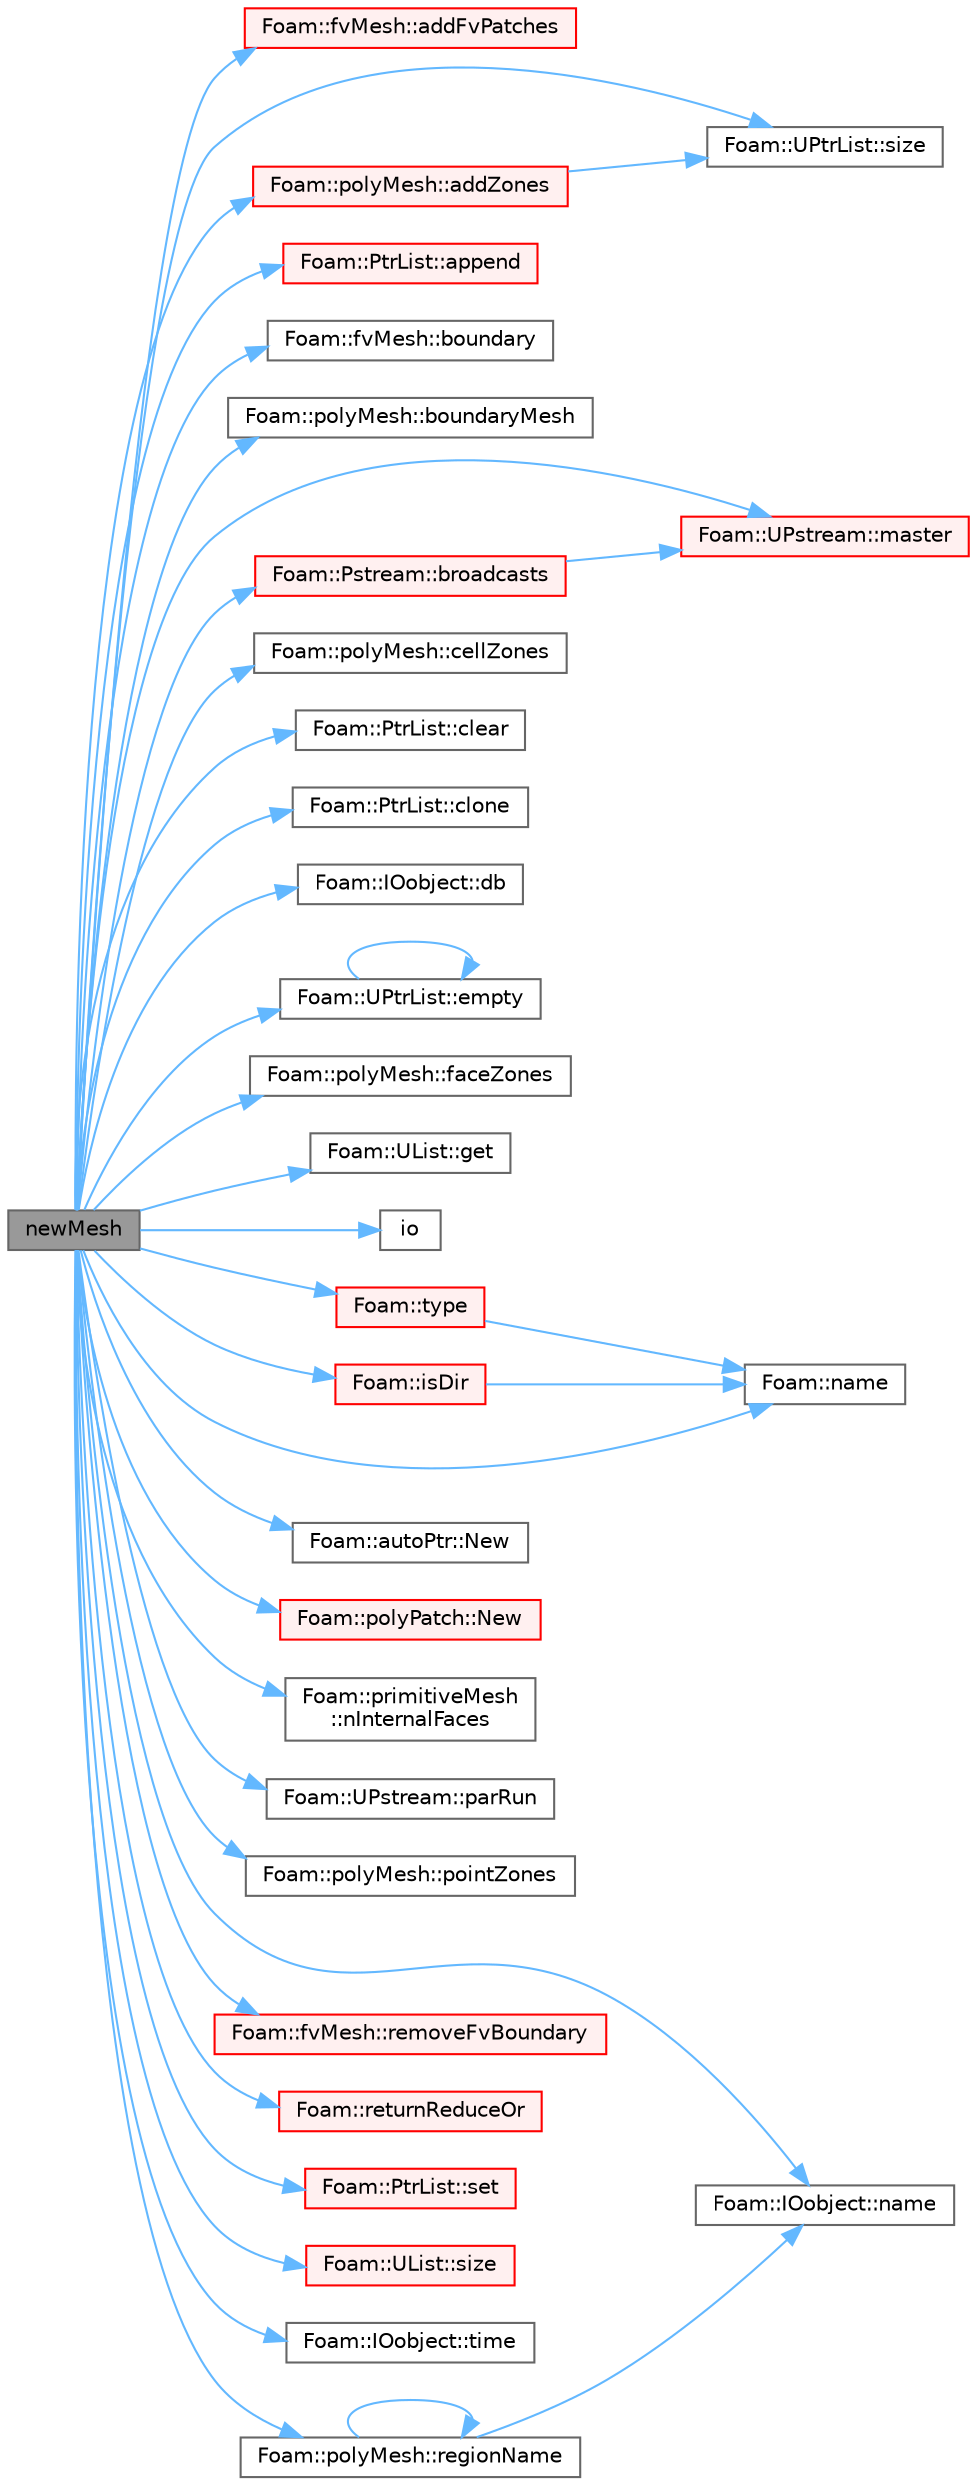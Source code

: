 digraph "newMesh"
{
 // LATEX_PDF_SIZE
  bgcolor="transparent";
  edge [fontname=Helvetica,fontsize=10,labelfontname=Helvetica,labelfontsize=10];
  node [fontname=Helvetica,fontsize=10,shape=box,height=0.2,width=0.4];
  rankdir="LR";
  Node1 [id="Node000001",label="newMesh",height=0.2,width=0.4,color="gray40", fillcolor="grey60", style="filled", fontcolor="black",tooltip=" "];
  Node1 -> Node2 [id="edge1_Node000001_Node000002",color="steelblue1",style="solid",tooltip=" "];
  Node2 [id="Node000002",label="Foam::fvMesh::addFvPatches",height=0.2,width=0.4,color="red", fillcolor="#FFF0F0", style="filled",URL="$classFoam_1_1fvMesh.html#a2a93f445b6d8b82bcb59540f94db1b8d",tooltip=" "];
  Node1 -> Node5 [id="edge2_Node000001_Node000005",color="steelblue1",style="solid",tooltip=" "];
  Node5 [id="Node000005",label="Foam::polyMesh::addZones",height=0.2,width=0.4,color="red", fillcolor="#FFF0F0", style="filled",URL="$classFoam_1_1polyMesh.html#a97137f6a3e0dc65188ec229bbdb61a2b",tooltip=" "];
  Node5 -> Node6 [id="edge3_Node000005_Node000006",color="steelblue1",style="solid",tooltip=" "];
  Node6 [id="Node000006",label="Foam::UPtrList::size",height=0.2,width=0.4,color="grey40", fillcolor="white", style="filled",URL="$classFoam_1_1UPtrList.html#a95603446b248fe1ecf5dc59bcc2eaff0",tooltip=" "];
  Node1 -> Node7 [id="edge4_Node000001_Node000007",color="steelblue1",style="solid",tooltip=" "];
  Node7 [id="Node000007",label="Foam::PtrList::append",height=0.2,width=0.4,color="red", fillcolor="#FFF0F0", style="filled",URL="$classFoam_1_1PtrList.html#a9846c2ecbc3f323d5dc356dedb2c6cbd",tooltip=" "];
  Node1 -> Node11 [id="edge5_Node000001_Node000011",color="steelblue1",style="solid",tooltip=" "];
  Node11 [id="Node000011",label="Foam::fvMesh::boundary",height=0.2,width=0.4,color="grey40", fillcolor="white", style="filled",URL="$classFoam_1_1fvMesh.html#aa4fb7dfe01b8c7688ec3feae973dff22",tooltip=" "];
  Node1 -> Node12 [id="edge6_Node000001_Node000012",color="steelblue1",style="solid",tooltip=" "];
  Node12 [id="Node000012",label="Foam::polyMesh::boundaryMesh",height=0.2,width=0.4,color="grey40", fillcolor="white", style="filled",URL="$classFoam_1_1polyMesh.html#a02c4e324237bfa4eabeec487c0a011a0",tooltip=" "];
  Node1 -> Node13 [id="edge7_Node000001_Node000013",color="steelblue1",style="solid",tooltip=" "];
  Node13 [id="Node000013",label="Foam::Pstream::broadcasts",height=0.2,width=0.4,color="red", fillcolor="#FFF0F0", style="filled",URL="$classFoam_1_1Pstream.html#afa7a0d461e6372ade669201afce0e1c3",tooltip=" "];
  Node13 -> Node18 [id="edge8_Node000013_Node000018",color="steelblue1",style="solid",tooltip=" "];
  Node18 [id="Node000018",label="Foam::UPstream::master",height=0.2,width=0.4,color="red", fillcolor="#FFF0F0", style="filled",URL="$classFoam_1_1UPstream.html#a60159c36fcc2e247e0cb24b89914f1e4",tooltip=" "];
  Node1 -> Node22 [id="edge9_Node000001_Node000022",color="steelblue1",style="solid",tooltip=" "];
  Node22 [id="Node000022",label="Foam::polyMesh::cellZones",height=0.2,width=0.4,color="grey40", fillcolor="white", style="filled",URL="$classFoam_1_1polyMesh.html#a950d3b2d24b2803abaf1f6c5068ea163",tooltip=" "];
  Node1 -> Node23 [id="edge10_Node000001_Node000023",color="steelblue1",style="solid",tooltip=" "];
  Node23 [id="Node000023",label="Foam::PtrList::clear",height=0.2,width=0.4,color="grey40", fillcolor="white", style="filled",URL="$classFoam_1_1PtrList.html#ac8bb3912a3ce86b15842e79d0b421204",tooltip=" "];
  Node1 -> Node24 [id="edge11_Node000001_Node000024",color="steelblue1",style="solid",tooltip=" "];
  Node24 [id="Node000024",label="Foam::PtrList::clone",height=0.2,width=0.4,color="grey40", fillcolor="white", style="filled",URL="$classFoam_1_1PtrList.html#a2469c6f79d2158c2ad16e05c71ce517f",tooltip=" "];
  Node1 -> Node25 [id="edge12_Node000001_Node000025",color="steelblue1",style="solid",tooltip=" "];
  Node25 [id="Node000025",label="Foam::IOobject::db",height=0.2,width=0.4,color="grey40", fillcolor="white", style="filled",URL="$classFoam_1_1IOobject.html#a55897374f7fc0b46252cc3bd11c23d4b",tooltip=" "];
  Node1 -> Node26 [id="edge13_Node000001_Node000026",color="steelblue1",style="solid",tooltip=" "];
  Node26 [id="Node000026",label="Foam::UPtrList::empty",height=0.2,width=0.4,color="grey40", fillcolor="white", style="filled",URL="$classFoam_1_1UPtrList.html#a3f6fc5de06a318920d84f3c3742db07f",tooltip=" "];
  Node26 -> Node26 [id="edge14_Node000026_Node000026",color="steelblue1",style="solid",tooltip=" "];
  Node1 -> Node27 [id="edge15_Node000001_Node000027",color="steelblue1",style="solid",tooltip=" "];
  Node27 [id="Node000027",label="Foam::polyMesh::faceZones",height=0.2,width=0.4,color="grey40", fillcolor="white", style="filled",URL="$classFoam_1_1polyMesh.html#a091fab9ec32116ddc2f5fb0a802306bc",tooltip=" "];
  Node1 -> Node28 [id="edge16_Node000001_Node000028",color="steelblue1",style="solid",tooltip=" "];
  Node28 [id="Node000028",label="Foam::UList::get",height=0.2,width=0.4,color="grey40", fillcolor="white", style="filled",URL="$classFoam_1_1UList.html#a4f5dee16f964876ab3697477043ed179",tooltip=" "];
  Node1 -> Node29 [id="edge17_Node000001_Node000029",color="steelblue1",style="solid",tooltip=" "];
  Node29 [id="Node000029",label="io",height=0.2,width=0.4,color="grey40", fillcolor="white", style="filled",URL="$lagrangian_2reactingParcelFoam_2createMeshesPostProcess_8H.html#a5b4575252c9e475bd8784f80e445a82d",tooltip=" "];
  Node1 -> Node30 [id="edge18_Node000001_Node000030",color="steelblue1",style="solid",tooltip=" "];
  Node30 [id="Node000030",label="Foam::isDir",height=0.2,width=0.4,color="red", fillcolor="#FFF0F0", style="filled",URL="$namespaceFoam.html#aeb53e94fd0882811464b5e04683bfb5b",tooltip=" "];
  Node30 -> Node35 [id="edge19_Node000030_Node000035",color="steelblue1",style="solid",tooltip=" "];
  Node35 [id="Node000035",label="Foam::name",height=0.2,width=0.4,color="grey40", fillcolor="white", style="filled",URL="$namespaceFoam.html#accde1bf3e2a4105cca868012a680afbe",tooltip=" "];
  Node1 -> Node18 [id="edge20_Node000001_Node000018",color="steelblue1",style="solid",tooltip=" "];
  Node1 -> Node36 [id="edge21_Node000001_Node000036",color="steelblue1",style="solid",tooltip=" "];
  Node36 [id="Node000036",label="Foam::IOobject::name",height=0.2,width=0.4,color="grey40", fillcolor="white", style="filled",URL="$classFoam_1_1IOobject.html#a19bad5682ac7f021cc3a66fcfaa98c8e",tooltip=" "];
  Node1 -> Node35 [id="edge22_Node000001_Node000035",color="steelblue1",style="solid",tooltip=" "];
  Node1 -> Node37 [id="edge23_Node000001_Node000037",color="steelblue1",style="solid",tooltip=" "];
  Node37 [id="Node000037",label="Foam::autoPtr::New",height=0.2,width=0.4,color="grey40", fillcolor="white", style="filled",URL="$classFoam_1_1autoPtr.html#aaea33ebc504bdca5b97f88a0aea57d4e",tooltip=" "];
  Node1 -> Node38 [id="edge24_Node000001_Node000038",color="steelblue1",style="solid",tooltip=" "];
  Node38 [id="Node000038",label="Foam::polyPatch::New",height=0.2,width=0.4,color="red", fillcolor="#FFF0F0", style="filled",URL="$classFoam_1_1polyPatch.html#a1741756fc2a2b6260b8086d1c4f57291",tooltip=" "];
  Node1 -> Node44 [id="edge25_Node000001_Node000044",color="steelblue1",style="solid",tooltip=" "];
  Node44 [id="Node000044",label="Foam::primitiveMesh\l::nInternalFaces",height=0.2,width=0.4,color="grey40", fillcolor="white", style="filled",URL="$classFoam_1_1primitiveMesh.html#a49aeaef789e8e3f5972dc70f2e30f413",tooltip=" "];
  Node1 -> Node45 [id="edge26_Node000001_Node000045",color="steelblue1",style="solid",tooltip=" "];
  Node45 [id="Node000045",label="Foam::UPstream::parRun",height=0.2,width=0.4,color="grey40", fillcolor="white", style="filled",URL="$classFoam_1_1UPstream.html#afb8def01c77f71ab69d0bf95b9fb0321",tooltip=" "];
  Node1 -> Node46 [id="edge27_Node000001_Node000046",color="steelblue1",style="solid",tooltip=" "];
  Node46 [id="Node000046",label="Foam::polyMesh::pointZones",height=0.2,width=0.4,color="grey40", fillcolor="white", style="filled",URL="$classFoam_1_1polyMesh.html#abee37d8dfd64b7c348458d15597f72f0",tooltip=" "];
  Node1 -> Node47 [id="edge28_Node000001_Node000047",color="steelblue1",style="solid",tooltip=" "];
  Node47 [id="Node000047",label="Foam::polyMesh::regionName",height=0.2,width=0.4,color="grey40", fillcolor="white", style="filled",URL="$classFoam_1_1polyMesh.html#ae2b574ea57b3b2426a78da3b944d3170",tooltip=" "];
  Node47 -> Node36 [id="edge29_Node000047_Node000036",color="steelblue1",style="solid",tooltip=" "];
  Node47 -> Node47 [id="edge30_Node000047_Node000047",color="steelblue1",style="solid",tooltip=" "];
  Node1 -> Node48 [id="edge31_Node000001_Node000048",color="steelblue1",style="solid",tooltip=" "];
  Node48 [id="Node000048",label="Foam::fvMesh::removeFvBoundary",height=0.2,width=0.4,color="red", fillcolor="#FFF0F0", style="filled",URL="$classFoam_1_1fvMesh.html#ac0182771afe06e7f2d7d52a627a0e16f",tooltip=" "];
  Node1 -> Node52 [id="edge32_Node000001_Node000052",color="steelblue1",style="solid",tooltip=" "];
  Node52 [id="Node000052",label="Foam::returnReduceOr",height=0.2,width=0.4,color="red", fillcolor="#FFF0F0", style="filled",URL="$namespaceFoam.html#a2e469ccb2cea405f7ddd435d8de00ceb",tooltip=" "];
  Node1 -> Node54 [id="edge33_Node000001_Node000054",color="steelblue1",style="solid",tooltip=" "];
  Node54 [id="Node000054",label="Foam::PtrList::set",height=0.2,width=0.4,color="red", fillcolor="#FFF0F0", style="filled",URL="$classFoam_1_1PtrList.html#a0e0a32f842b05e1d69f10292dc27198a",tooltip=" "];
  Node1 -> Node6 [id="edge34_Node000001_Node000006",color="steelblue1",style="solid",tooltip=" "];
  Node1 -> Node57 [id="edge35_Node000001_Node000057",color="steelblue1",style="solid",tooltip=" "];
  Node57 [id="Node000057",label="Foam::UList::size",height=0.2,width=0.4,color="red", fillcolor="#FFF0F0", style="filled",URL="$classFoam_1_1UList.html#ac1fc1d9dab324bb1b8452c7aa4813026",tooltip=" "];
  Node1 -> Node59 [id="edge36_Node000001_Node000059",color="steelblue1",style="solid",tooltip=" "];
  Node59 [id="Node000059",label="Foam::IOobject::time",height=0.2,width=0.4,color="grey40", fillcolor="white", style="filled",URL="$classFoam_1_1IOobject.html#a063241beec817c2d3664aaea16d09f20",tooltip=" "];
  Node1 -> Node60 [id="edge37_Node000001_Node000060",color="steelblue1",style="solid",tooltip=" "];
  Node60 [id="Node000060",label="Foam::type",height=0.2,width=0.4,color="red", fillcolor="#FFF0F0", style="filled",URL="$namespaceFoam.html#a69e2e8a647a7073be8ce6437c0aff762",tooltip=" "];
  Node60 -> Node35 [id="edge38_Node000060_Node000035",color="steelblue1",style="solid",tooltip=" "];
}
